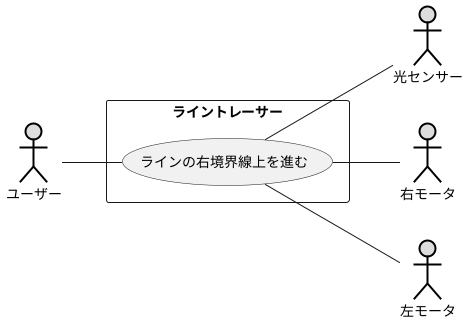 @startuml 演習6-5-2
left to right direction
actor ユーザー #DDDDDD;line:black;line.bold;
actor 光センサー #DDDDDD;line:black;line.bold;
actor 右モータ #DDDDDD;line:black;line.bold;
actor 左モータ #DDDDDD;line:black;line.bold;
rectangle ライントレーサー {
usecase ラインの右境界線上を進む
}
ユーザー -- ラインの右境界線上を進む
ラインの右境界線上を進む -- 光センサー
ラインの右境界線上を進む -- 右モータ
ラインの右境界線上を進む -- 左モータ
@enduml
